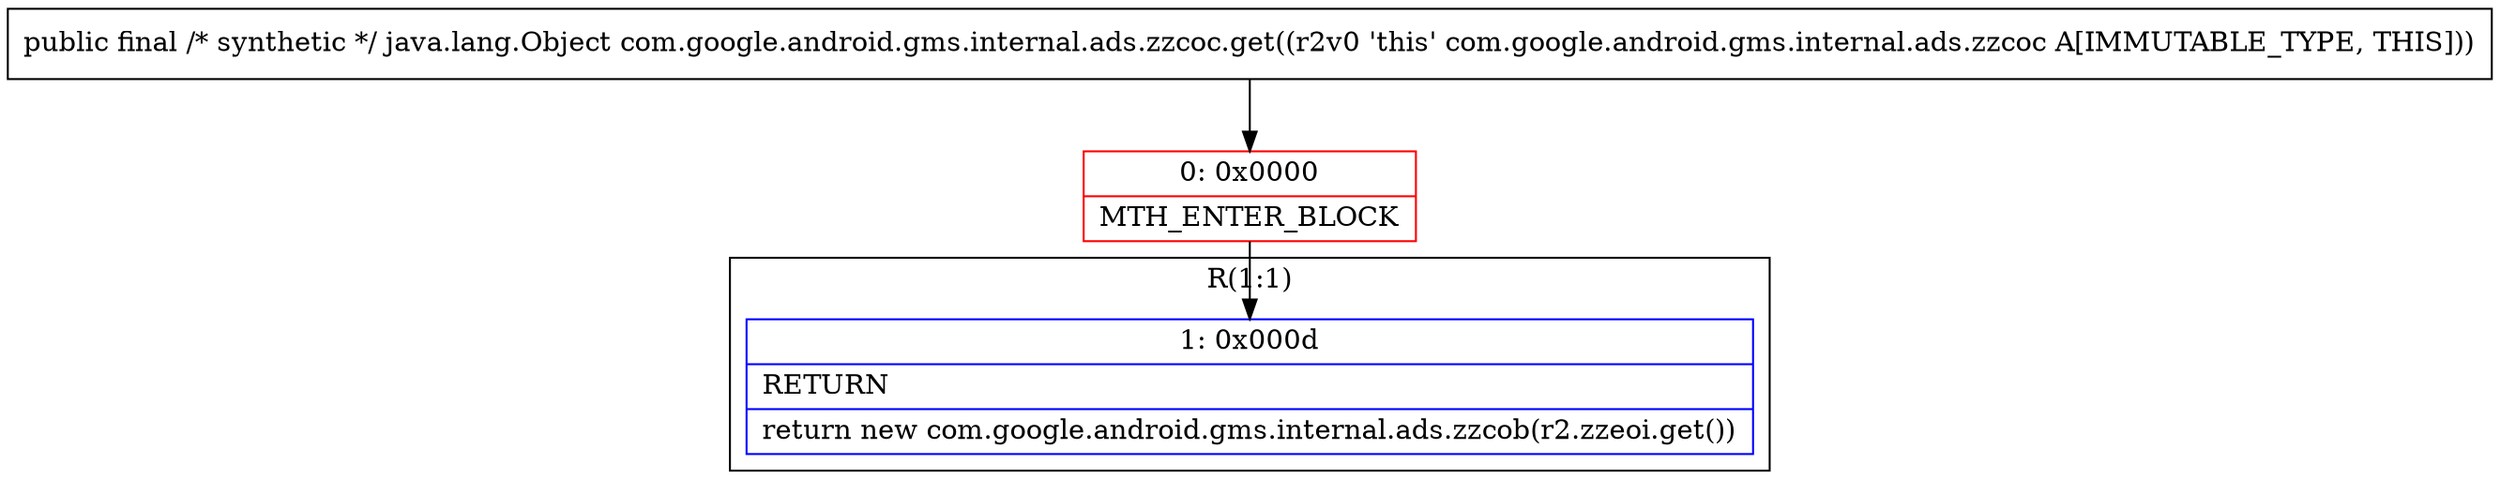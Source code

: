 digraph "CFG forcom.google.android.gms.internal.ads.zzcoc.get()Ljava\/lang\/Object;" {
subgraph cluster_Region_849550749 {
label = "R(1:1)";
node [shape=record,color=blue];
Node_1 [shape=record,label="{1\:\ 0x000d|RETURN\l|return new com.google.android.gms.internal.ads.zzcob(r2.zzeoi.get())\l}"];
}
Node_0 [shape=record,color=red,label="{0\:\ 0x0000|MTH_ENTER_BLOCK\l}"];
MethodNode[shape=record,label="{public final \/* synthetic *\/ java.lang.Object com.google.android.gms.internal.ads.zzcoc.get((r2v0 'this' com.google.android.gms.internal.ads.zzcoc A[IMMUTABLE_TYPE, THIS])) }"];
MethodNode -> Node_0;
Node_0 -> Node_1;
}

